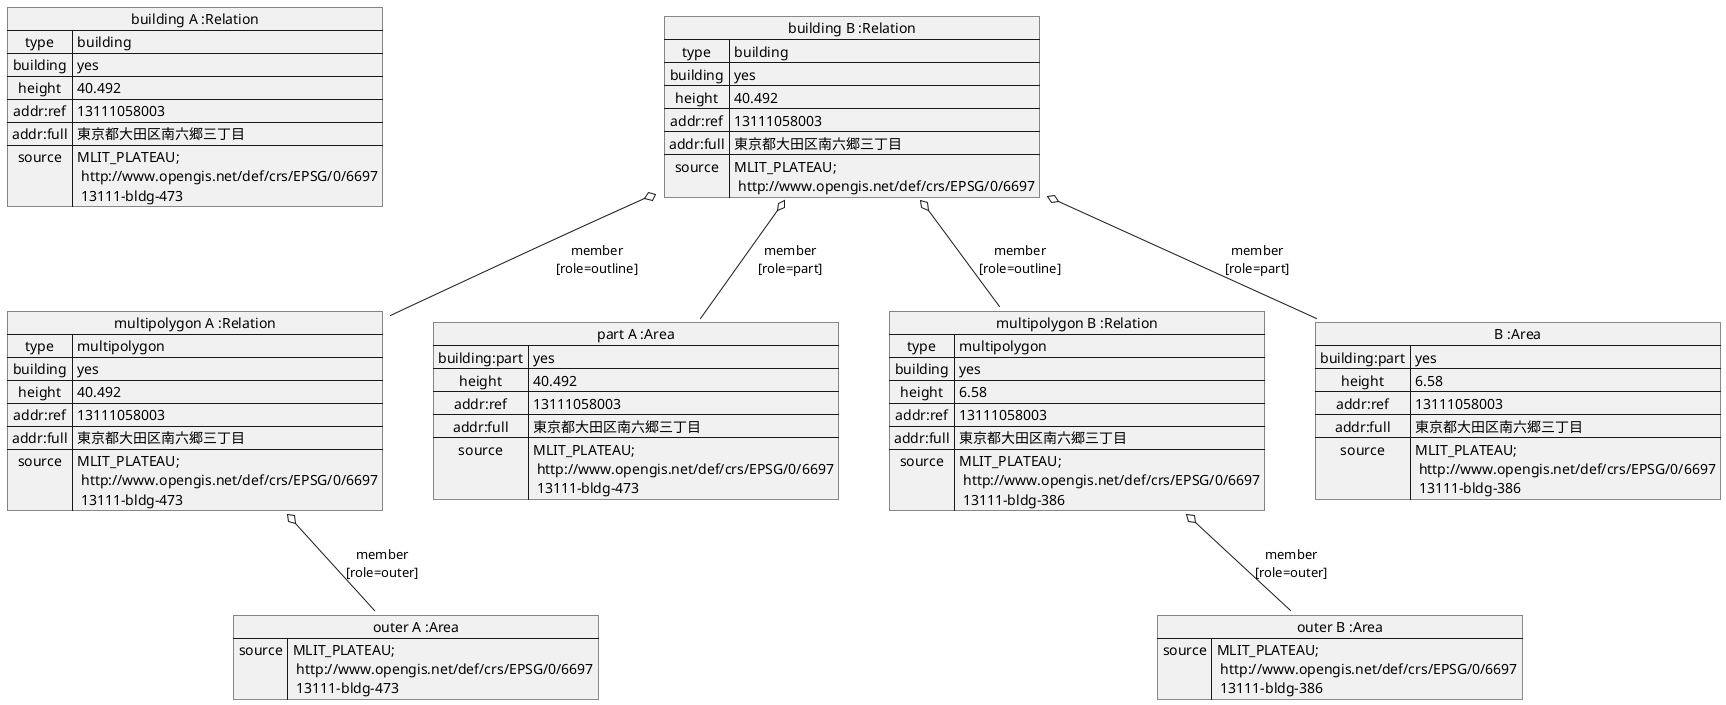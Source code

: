 @startuml
map "building A :Relation" as buildingA {
 type => building
 building => yes
 height => 40.492
 addr:ref => 13111058003
 addr:full => 東京都大田区南六郷三丁目
 source => MLIT_PLATEAU;\n http://www.opengis.net/def/crs/EPSG/0/6697\n 13111-bldg-473
}

map "multipolygon A :Relation" as polygonA {
 type => multipolygon
 building => yes
 height => 40.492
 addr:ref => 13111058003
 addr:full => 東京都大田区南六郷三丁目
 source => MLIT_PLATEAU;\n http://www.opengis.net/def/crs/EPSG/0/6697\n 13111-bldg-473
}

map "part A :Area" as partA {
 building:part => yes
 height => 40.492
 addr:ref => 13111058003
 addr:full => 東京都大田区南六郷三丁目
 source => MLIT_PLATEAU;\n http://www.opengis.net/def/crs/EPSG/0/6697\n 13111-bldg-473
}

map "outer A :Area" as outerA {
 source => MLIT_PLATEAU;\n http://www.opengis.net/def/crs/EPSG/0/6697\n 13111-bldg-473
}

buildingA -[hidden]- polygonA
polygonA o-- outerA : member\n[role=outer]
partA -[hidden]- outerA


map "building B :Relation" as buildingB {
 type => building
 building => yes
 height => 40.492
 addr:ref => 13111058003
 addr:full => 東京都大田区南六郷三丁目
 source => MLIT_PLATEAU;\n http://www.opengis.net/def/crs/EPSG/0/6697
}

map "multipolygon B :Relation" as polygonB {
 type => multipolygon
 building => yes
 height => 6.58
 addr:ref => 13111058003
 addr:full => 東京都大田区南六郷三丁目
 source => MLIT_PLATEAU;\n http://www.opengis.net/def/crs/EPSG/0/6697\n 13111-bldg-386
}

map "B :Area" as partB {
 building:part => yes
 height => 6.58
 addr:ref => 13111058003
 addr:full => 東京都大田区南六郷三丁目
 source => MLIT_PLATEAU;\n http://www.opengis.net/def/crs/EPSG/0/6697\n 13111-bldg-386
}

map "outer B :Area" as outerB {
 source => MLIT_PLATEAU;\n http://www.opengis.net/def/crs/EPSG/0/6697\n 13111-bldg-386
}

buildingB o-- partA : member\n[role=part]
buildingB o-- polygonA : member\n[role=outline]
buildingB o-- partB : member\n[role=part]
buildingB o-- polygonB : member\n[role=outline]
polygonB o-- outerB : member\n[role=outer]
partB -[hidden]- outerB
@enduml
